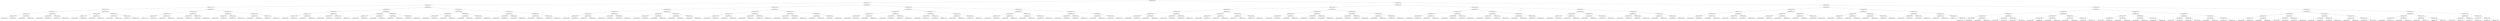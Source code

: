 digraph G{
580880370 [label="Node{data=[3252, 3252]}"]
580880370 -> 34970288
34970288 [label="Node{data=[2912, 2912]}"]
34970288 -> 174578188
174578188 [label="Node{data=[2413, 2413]}"]
174578188 -> 923911803
923911803 [label="Node{data=[1110, 1110]}"]
923911803 -> 1768908668
1768908668 [label="Node{data=[1065, 1065]}"]
1768908668 -> 1191293179
1191293179 [label="Node{data=[1057, 1057]}"]
1191293179 -> 1929553325
1929553325 [label="Node{data=[1053, 1053]}"]
1929553325 -> 1243191208
1243191208 [label="Node{data=[1051, 1051]}"]
1243191208 -> 1482640656
1482640656 [label="Node{data=[1050, 1050]}"]
1243191208 -> 303278216
303278216 [label="Node{data=[1052, 1052]}"]
1929553325 -> 1952077994
1952077994 [label="Node{data=[1055, 1055]}"]
1952077994 -> 1920480606
1920480606 [label="Node{data=[1054, 1054]}"]
1952077994 -> 1357758924
1357758924 [label="Node{data=[1056, 1056]}"]
1191293179 -> 1605723313
1605723313 [label="Node{data=[1061, 1061]}"]
1605723313 -> 2030889189
2030889189 [label="Node{data=[1059, 1059]}"]
2030889189 -> 1248714847
1248714847 [label="Node{data=[1058, 1058]}"]
2030889189 -> 1949346687
1949346687 [label="Node{data=[1060, 1060]}"]
1605723313 -> 13945252
13945252 [label="Node{data=[1063, 1063]}"]
13945252 -> 503403163
503403163 [label="Node{data=[1062, 1062]}"]
13945252 -> 994780700
994780700 [label="Node{data=[1064, 1064]}"]
1768908668 -> 1246828889
1246828889 [label="Node{data=[1073, 1073]}"]
1246828889 -> 1827561566
1827561566 [label="Node{data=[1069, 1069]}"]
1827561566 -> 2020569810
2020569810 [label="Node{data=[1067, 1067]}"]
2020569810 -> 443990021
443990021 [label="Node{data=[1066, 1066]}"]
2020569810 -> 1479510467
1479510467 [label="Node{data=[1068, 1068]}"]
1827561566 -> 1205661192
1205661192 [label="Node{data=[1071, 1071]}"]
1205661192 -> 1143401923
1143401923 [label="Node{data=[1070, 1070]}"]
1205661192 -> 1761373098
1761373098 [label="Node{data=[1072, 1072]}"]
1246828889 -> 1278842599
1278842599 [label="Node{data=[1106, 1106]}"]
1278842599 -> 1823837638
1823837638 [label="Node{data=[1104, 1104]}"]
1823837638 -> 521022822
521022822 [label="Node{data=[1103, 1103]}"]
1823837638 -> 337949718
337949718 [label="Node{data=[1105, 1105]}"]
1278842599 -> 346719963
346719963 [label="Node{data=[1108, 1108]}"]
346719963 -> 1412559413
1412559413 [label="Node{data=[1107, 1107]}"]
346719963 -> 976916680
976916680 [label="Node{data=[1109, 1109]}"]
923911803 -> 185534365
185534365 [label="Node{data=[2309, 2309]}"]
185534365 -> 1263780985
1263780985 [label="Node{data=[2162, 2162]}"]
1263780985 -> 279455612
279455612 [label="Node{data=[1114, 1114]}"]
279455612 -> 2121947505
2121947505 [label="Node{data=[1112, 1112]}"]
2121947505 -> 221944524
221944524 [label="Node{data=[1111, 1111]}"]
2121947505 -> 1478489886
1478489886 [label="Node{data=[1113, 1113]}"]
279455612 -> 157137062
157137062 [label="Node{data=[1116, 1116]}"]
157137062 -> 633395501
633395501 [label="Node{data=[1115, 1115]}"]
157137062 -> 2088094627
2088094627 [label="Node{data=[1150, 1150]}"]
1263780985 -> 1542808628
1542808628 [label="Node{data=[2305, 2305]}"]
1542808628 -> 1065975652
1065975652 [label="Node{data=[2271, 2271]}"]
1065975652 -> 480497673
480497673 [label="Node{data=[2163, 2163]}"]
1065975652 -> 1314470125
1314470125 [label="Node{data=[2304, 2304]}"]
1542808628 -> 1048388054
1048388054 [label="Node{data=[2307, 2307]}"]
1048388054 -> 1257970466
1257970466 [label="Node{data=[2306, 2306]}"]
1048388054 -> 1213901292
1213901292 [label="Node{data=[2308, 2308]}"]
185534365 -> 1329823322
1329823322 [label="Node{data=[2405, 2405]}"]
1329823322 -> 409441781
409441781 [label="Node{data=[2391, 2391]}"]
409441781 -> 181911504
181911504 [label="Node{data=[2311, 2311]}"]
181911504 -> 400519855
400519855 [label="Node{data=[2310, 2310]}"]
181911504 -> 1127907232
1127907232 [label="Node{data=[2367, 2367]}"]
409441781 -> 1742115343
1742115343 [label="Node{data=[2403, 2403]}"]
1742115343 -> 1355323418
1355323418 [label="Node{data=[2402, 2402]}"]
1742115343 -> 1022280358
1022280358 [label="Node{data=[2404, 2404]}"]
1329823322 -> 741961188
741961188 [label="Node{data=[2409, 2409]}"]
741961188 -> 2133644422
2133644422 [label="Node{data=[2407, 2407]}"]
2133644422 -> 1806732081
1806732081 [label="Node{data=[2406, 2406]}"]
2133644422 -> 562138899
562138899 [label="Node{data=[2408, 2408]}"]
741961188 -> 1185972362
1185972362 [label="Node{data=[2411, 2411]}"]
1185972362 -> 1604449342
1604449342 [label="Node{data=[2410, 2410]}"]
1185972362 -> 816256504
816256504 [label="Node{data=[2412, 2412]}"]
174578188 -> 502525416
502525416 [label="Node{data=[2602, 2602]}"]
502525416 -> 1594198540
1594198540 [label="Node{data=[2429, 2429]}"]
1594198540 -> 257263062
257263062 [label="Node{data=[2421, 2421]}"]
257263062 -> 131422481
131422481 [label="Node{data=[2417, 2417]}"]
131422481 -> 97220782
97220782 [label="Node{data=[2415, 2415]}"]
97220782 -> 1995294705
1995294705 [label="Node{data=[2414, 2414]}"]
97220782 -> 1429571535
1429571535 [label="Node{data=[2416, 2416]}"]
131422481 -> 2013614505
2013614505 [label="Node{data=[2419, 2419]}"]
2013614505 -> 643123215
643123215 [label="Node{data=[2418, 2418]}"]
2013614505 -> 1050657147
1050657147 [label="Node{data=[2420, 2420]}"]
257263062 -> 1206723224
1206723224 [label="Node{data=[2425, 2425]}"]
1206723224 -> 364358613
364358613 [label="Node{data=[2423, 2423]}"]
364358613 -> 430869596
430869596 [label="Node{data=[2422, 2422]}"]
364358613 -> 1501168139
1501168139 [label="Node{data=[2424, 2424]}"]
1206723224 -> 1999442526
1999442526 [label="Node{data=[2427, 2427]}"]
1999442526 -> 1600972397
1600972397 [label="Node{data=[2426, 2426]}"]
1999442526 -> 852315568
852315568 [label="Node{data=[2428, 2428]}"]
1594198540 -> 992902072
992902072 [label="Node{data=[2594, 2594]}"]
992902072 -> 604909921
604909921 [label="Node{data=[2590, 2590]}"]
604909921 -> 476701699
476701699 [label="Node{data=[2431, 2431]}"]
476701699 -> 1150388979
1150388979 [label="Node{data=[2430, 2430]}"]
476701699 -> 212519522
212519522 [label="Node{data=[2439, 2439]}"]
604909921 -> 1501194159
1501194159 [label="Node{data=[2592, 2592]}"]
1501194159 -> 174115199
174115199 [label="Node{data=[2591, 2591]}"]
1501194159 -> 1114508498
1114508498 [label="Node{data=[2593, 2593]}"]
992902072 -> 407709479
407709479 [label="Node{data=[2598, 2598]}"]
407709479 -> 302017694
302017694 [label="Node{data=[2596, 2596]}"]
302017694 -> 514286736
514286736 [label="Node{data=[2595, 2595]}"]
302017694 -> 748548874
748548874 [label="Node{data=[2597, 2597]}"]
407709479 -> 1561894305
1561894305 [label="Node{data=[2600, 2600]}"]
1561894305 -> 1290632704
1290632704 [label="Node{data=[2599, 2599]}"]
1561894305 -> 1766527209
1766527209 [label="Node{data=[2601, 2601]}"]
502525416 -> 713931625
713931625 [label="Node{data=[2893, 2893]}"]
713931625 -> 862047756
862047756 [label="Node{data=[2885, 2885]}"]
862047756 -> 341555998
341555998 [label="Node{data=[2606, 2606]}"]
341555998 -> 631651620
631651620 [label="Node{data=[2604, 2604]}"]
631651620 -> 1647807498
1647807498 [label="Node{data=[2603, 2603]}"]
631651620 -> 1604009966
1604009966 [label="Node{data=[2605, 2605]}"]
341555998 -> 374467656
374467656 [label="Node{data=[2883, 2883]}"]
374467656 -> 42642619
42642619 [label="Node{data=[2723, 2723]}"]
374467656 -> 1543710524
1543710524 [label="Node{data=[2884, 2884]}"]
862047756 -> 1516312349
1516312349 [label="Node{data=[2889, 2889]}"]
1516312349 -> 1129026485
1129026485 [label="Node{data=[2887, 2887]}"]
1129026485 -> 351473683
351473683 [label="Node{data=[2886, 2886]}"]
1129026485 -> 1359806326
1359806326 [label="Node{data=[2888, 2888]}"]
1516312349 -> 50844597
50844597 [label="Node{data=[2891, 2891]}"]
50844597 -> 474885723
474885723 [label="Node{data=[2890, 2890]}"]
50844597 -> 271701577
271701577 [label="Node{data=[2892, 2892]}"]
713931625 -> 653290614
653290614 [label="Node{data=[2901, 2901]}"]
653290614 -> 467110246
467110246 [label="Node{data=[2897, 2897]}"]
467110246 -> 1988513969
1988513969 [label="Node{data=[2895, 2895]}"]
1988513969 -> 1755009974
1755009974 [label="Node{data=[2894, 2894]}"]
1988513969 -> 1303187727
1303187727 [label="Node{data=[2896, 2896]}"]
467110246 -> 1779838309
1779838309 [label="Node{data=[2899, 2899]}"]
1779838309 -> 785509198
785509198 [label="Node{data=[2898, 2898]}"]
1779838309 -> 476384193
476384193 [label="Node{data=[2900, 2900]}"]
653290614 -> 971330603
971330603 [label="Node{data=[2908, 2908]}"]
971330603 -> 1656957815
1656957815 [label="Node{data=[2903, 2903]}"]
1656957815 -> 1139357690
1139357690 [label="Node{data=[2902, 2902]}"]
1656957815 -> 2003179333
2003179333 [label="Node{data=[2907, 2907]}"]
971330603 -> 1680953742
1680953742 [label="Node{data=[2910, 2910]}"]
1680953742 -> 533878508
533878508 [label="Node{data=[2909, 2909]}"]
1680953742 -> 353297419
353297419 [label="Node{data=[2911, 2911]}"]
34970288 -> 1385502160
1385502160 [label="Node{data=[3064, 3064]}"]
1385502160 -> 1019646765
1019646765 [label="Node{data=[2969, 2969]}"]
1019646765 -> 825149295
825149295 [label="Node{data=[2928, 2928]}"]
825149295 -> 1407337469
1407337469 [label="Node{data=[2920, 2920]}"]
1407337469 -> 698607556
698607556 [label="Node{data=[2916, 2916]}"]
698607556 -> 569656870
569656870 [label="Node{data=[2914, 2914]}"]
569656870 -> 1713825992
1713825992 [label="Node{data=[2913, 2913]}"]
569656870 -> 664445530
664445530 [label="Node{data=[2915, 2915]}"]
698607556 -> 288484522
288484522 [label="Node{data=[2918, 2918]}"]
288484522 -> 309808604
309808604 [label="Node{data=[2917, 2917]}"]
288484522 -> 1137084402
1137084402 [label="Node{data=[2919, 2919]}"]
1407337469 -> 826041762
826041762 [label="Node{data=[2924, 2924]}"]
826041762 -> 796302227
796302227 [label="Node{data=[2922, 2922]}"]
796302227 -> 130497036
130497036 [label="Node{data=[2921, 2921]}"]
796302227 -> 1892275217
1892275217 [label="Node{data=[2923, 2923]}"]
826041762 -> 579514079
579514079 [label="Node{data=[2926, 2926]}"]
579514079 -> 960172830
960172830 [label="Node{data=[2925, 2925]}"]
579514079 -> 118638959
118638959 [label="Node{data=[2927, 2927]}"]
825149295 -> 969239744
969239744 [label="Node{data=[2961, 2961]}"]
969239744 -> 1322172785
1322172785 [label="Node{data=[2957, 2957]}"]
1322172785 -> 789354581
789354581 [label="Node{data=[2930, 2930]}"]
789354581 -> 977331690
977331690 [label="Node{data=[2929, 2929]}"]
789354581 -> 686898446
686898446 [label="Node{data=[2931, 2931]}"]
1322172785 -> 277652520
277652520 [label="Node{data=[2959, 2959]}"]
277652520 -> 1535727708
1535727708 [label="Node{data=[2958, 2958]}"]
277652520 -> 1717279090
1717279090 [label="Node{data=[2960, 2960]}"]
969239744 -> 1197720058
1197720058 [label="Node{data=[2965, 2965]}"]
1197720058 -> 851149018
851149018 [label="Node{data=[2963, 2963]}"]
851149018 -> 593589609
593589609 [label="Node{data=[2962, 2962]}"]
851149018 -> 424409214
424409214 [label="Node{data=[2964, 2964]}"]
1197720058 -> 1082033852
1082033852 [label="Node{data=[2967, 2967]}"]
1082033852 -> 774726457
774726457 [label="Node{data=[2966, 2966]}"]
1082033852 -> 105873832
105873832 [label="Node{data=[2968, 2968]}"]
1019646765 -> 1082196247
1082196247 [label="Node{data=[3048, 3048]}"]
1082196247 -> 1954424029
1954424029 [label="Node{data=[3040, 3040]}"]
1954424029 -> 831497664
831497664 [label="Node{data=[2973, 2973]}"]
831497664 -> 1270292632
1270292632 [label="Node{data=[2971, 2971]}"]
1270292632 -> 58071360
58071360 [label="Node{data=[2970, 2970]}"]
1270292632 -> 103517503
103517503 [label="Node{data=[2972, 2972]}"]
831497664 -> 1254525343
1254525343 [label="Node{data=[2975, 2975]}"]
1254525343 -> 948425663
948425663 [label="Node{data=[2974, 2974]}"]
1254525343 -> 193487350
193487350 [label="Node{data=[2976, 2976]}"]
1954424029 -> 1368414157
1368414157 [label="Node{data=[3044, 3044]}"]
1368414157 -> 795125265
795125265 [label="Node{data=[3042, 3042]}"]
795125265 -> 704156265
704156265 [label="Node{data=[3041, 3041]}"]
795125265 -> 1631048049
1631048049 [label="Node{data=[3043, 3043]}"]
1368414157 -> 852155557
852155557 [label="Node{data=[3046, 3046]}"]
852155557 -> 949264579
949264579 [label="Node{data=[3045, 3045]}"]
852155557 -> 1435637346
1435637346 [label="Node{data=[3047, 3047]}"]
1082196247 -> 175241720
175241720 [label="Node{data=[3056, 3056]}"]
175241720 -> 1849304039
1849304039 [label="Node{data=[3052, 3052]}"]
1849304039 -> 1932854363
1932854363 [label="Node{data=[3050, 3050]}"]
1932854363 -> 919682393
919682393 [label="Node{data=[3049, 3049]}"]
1932854363 -> 871021634
871021634 [label="Node{data=[3051, 3051]}"]
1849304039 -> 208704707
208704707 [label="Node{data=[3054, 3054]}"]
208704707 -> 1463574218
1463574218 [label="Node{data=[3053, 3053]}"]
208704707 -> 1756928641
1756928641 [label="Node{data=[3055, 3055]}"]
175241720 -> 240526200
240526200 [label="Node{data=[3060, 3060]}"]
240526200 -> 101218557
101218557 [label="Node{data=[3058, 3058]}"]
101218557 -> 863481080
863481080 [label="Node{data=[3057, 3057]}"]
101218557 -> 523719813
523719813 [label="Node{data=[3059, 3059]}"]
240526200 -> 549845496
549845496 [label="Node{data=[3062, 3062]}"]
549845496 -> 1708110477
1708110477 [label="Node{data=[3061, 3061]}"]
549845496 -> 1800520352
1800520352 [label="Node{data=[3063, 3063]}"]
1385502160 -> 1315385395
1315385395 [label="Node{data=[3220, 3220]}"]
1315385395 -> 1105332798
1105332798 [label="Node{data=[3204, 3204]}"]
1105332798 -> 1503761237
1503761237 [label="Node{data=[3186, 3186]}"]
1503761237 -> 1015025155
1015025155 [label="Node{data=[3078, 3078]}"]
1015025155 -> 1259427592
1259427592 [label="Node{data=[3066, 3066]}"]
1259427592 -> 443746222
443746222 [label="Node{data=[3065, 3065]}"]
1259427592 -> 1335690382
1335690382 [label="Node{data=[3067, 3067]}"]
1015025155 -> 1943141224
1943141224 [label="Node{data=[3145, 3145]}"]
1943141224 -> 842615565
842615565 [label="Node{data=[3099, 3099]}"]
1943141224 -> 821392531
821392531 [label="Node{data=[3185, 3185]}"]
1503761237 -> 392933239
392933239 [label="Node{data=[3200, 3200]}"]
392933239 -> 1805454409
1805454409 [label="Node{data=[3198, 3198]}"]
1805454409 -> 319046420
319046420 [label="Node{data=[3197, 3197]}"]
1805454409 -> 139389963
139389963 [label="Node{data=[3199, 3199]}"]
392933239 -> 1117059682
1117059682 [label="Node{data=[3202, 3202]}"]
1117059682 -> 1105742141
1105742141 [label="Node{data=[3201, 3201]}"]
1117059682 -> 1883614967
1883614967 [label="Node{data=[3203, 3203]}"]
1105332798 -> 261372480
261372480 [label="Node{data=[3212, 3212]}"]
261372480 -> 1781958202
1781958202 [label="Node{data=[3208, 3208]}"]
1781958202 -> 1762954208
1762954208 [label="Node{data=[3206, 3206]}"]
1762954208 -> 880521763
880521763 [label="Node{data=[3205, 3205]}"]
1762954208 -> 437508310
437508310 [label="Node{data=[3207, 3207]}"]
1781958202 -> 1154128632
1154128632 [label="Node{data=[3210, 3210]}"]
1154128632 -> 164385290
164385290 [label="Node{data=[3209, 3209]}"]
1154128632 -> 1615795130
1615795130 [label="Node{data=[3211, 3211]}"]
261372480 -> 1688117773
1688117773 [label="Node{data=[3216, 3216]}"]
1688117773 -> 1955850556
1955850556 [label="Node{data=[3214, 3214]}"]
1955850556 -> 530889126
530889126 [label="Node{data=[3213, 3213]}"]
1955850556 -> 124693291
124693291 [label="Node{data=[3215, 3215]}"]
1688117773 -> 376565505
376565505 [label="Node{data=[3218, 3218]}"]
376565505 -> 2101358330
2101358330 [label="Node{data=[3217, 3217]}"]
376565505 -> 1192477053
1192477053 [label="Node{data=[3219, 3219]}"]
1315385395 -> 894831943
894831943 [label="Node{data=[3236, 3236]}"]
894831943 -> 742843659
742843659 [label="Node{data=[3228, 3228]}"]
742843659 -> 1343039879
1343039879 [label="Node{data=[3224, 3224]}"]
1343039879 -> 164369106
164369106 [label="Node{data=[3222, 3222]}"]
164369106 -> 208997017
208997017 [label="Node{data=[3221, 3221]}"]
164369106 -> 385931425
385931425 [label="Node{data=[3223, 3223]}"]
1343039879 -> 779651799
779651799 [label="Node{data=[3226, 3226]}"]
779651799 -> 1204508488
1204508488 [label="Node{data=[3225, 3225]}"]
779651799 -> 1666100458
1666100458 [label="Node{data=[3227, 3227]}"]
742843659 -> 1922741746
1922741746 [label="Node{data=[3232, 3232]}"]
1922741746 -> 408856388
408856388 [label="Node{data=[3230, 3230]}"]
408856388 -> 95605264
95605264 [label="Node{data=[3229, 3229]}"]
408856388 -> 328009648
328009648 [label="Node{data=[3231, 3231]}"]
1922741746 -> 874452246
874452246 [label="Node{data=[3234, 3234]}"]
874452246 -> 1494671446
1494671446 [label="Node{data=[3233, 3233]}"]
874452246 -> 1252494134
1252494134 [label="Node{data=[3235, 3235]}"]
894831943 -> 829207893
829207893 [label="Node{data=[3244, 3244]}"]
829207893 -> 2107089355
2107089355 [label="Node{data=[3240, 3240]}"]
2107089355 -> 334359167
334359167 [label="Node{data=[3238, 3238]}"]
334359167 -> 1701129487
1701129487 [label="Node{data=[3237, 3237]}"]
334359167 -> 838335211
838335211 [label="Node{data=[3239, 3239]}"]
2107089355 -> 1907268839
1907268839 [label="Node{data=[3242, 3242]}"]
1907268839 -> 225193663
225193663 [label="Node{data=[3241, 3241]}"]
1907268839 -> 1093494600
1093494600 [label="Node{data=[3243, 3243]}"]
829207893 -> 1334050084
1334050084 [label="Node{data=[3248, 3248]}"]
1334050084 -> 1246697879
1246697879 [label="Node{data=[3246, 3246]}"]
1246697879 -> 649777079
649777079 [label="Node{data=[3245, 3245]}"]
1246697879 -> 201849615
201849615 [label="Node{data=[3247, 3247]}"]
1334050084 -> 1547525494
1547525494 [label="Node{data=[3250, 3250]}"]
1547525494 -> 1846305991
1846305991 [label="Node{data=[3249, 3249]}"]
1547525494 -> 507238854
507238854 [label="Node{data=[3251, 3251]}"]
580880370 -> 760714893
760714893 [label="Node{data=[6318, 6318]}"]
760714893 -> 465021116
465021116 [label="Node{data=[3407, 3407]}"]
465021116 -> 378592593
378592593 [label="Node{data=[3284, 3284]}"]
378592593 -> 1445315500
1445315500 [label="Node{data=[3268, 3268]}"]
1445315500 -> 1196938267
1196938267 [label="Node{data=[3260, 3260]}"]
1196938267 -> 1627616773
1627616773 [label="Node{data=[3256, 3256]}"]
1627616773 -> 1911117089
1911117089 [label="Node{data=[3254, 3254]}"]
1911117089 -> 162123795
162123795 [label="Node{data=[3253, 3253]}"]
1911117089 -> 1881618993
1881618993 [label="Node{data=[3255, 3255]}"]
1627616773 -> 183421294
183421294 [label="Node{data=[3258, 3258]}"]
183421294 -> 823510351
823510351 [label="Node{data=[3257, 3257]}"]
183421294 -> 1996202550
1996202550 [label="Node{data=[3259, 3259]}"]
1196938267 -> 1069873258
1069873258 [label="Node{data=[3264, 3264]}"]
1069873258 -> 1134420805
1134420805 [label="Node{data=[3262, 3262]}"]
1134420805 -> 1547532740
1547532740 [label="Node{data=[3261, 3261]}"]
1134420805 -> 2013039207
2013039207 [label="Node{data=[3263, 3263]}"]
1069873258 -> 1877158746
1877158746 [label="Node{data=[3266, 3266]}"]
1877158746 -> 1128819240
1128819240 [label="Node{data=[3265, 3265]}"]
1877158746 -> 1946994908
1946994908 [label="Node{data=[3267, 3267]}"]
1445315500 -> 1731251080
1731251080 [label="Node{data=[3276, 3276]}"]
1731251080 -> 301958607
301958607 [label="Node{data=[3272, 3272]}"]
301958607 -> 300332274
300332274 [label="Node{data=[3270, 3270]}"]
300332274 -> 54449210
54449210 [label="Node{data=[3269, 3269]}"]
300332274 -> 1655907166
1655907166 [label="Node{data=[3271, 3271]}"]
301958607 -> 261030714
261030714 [label="Node{data=[3274, 3274]}"]
261030714 -> 736786205
736786205 [label="Node{data=[3273, 3273]}"]
261030714 -> 1577122142
1577122142 [label="Node{data=[3275, 3275]}"]
1731251080 -> 626169875
626169875 [label="Node{data=[3280, 3280]}"]
626169875 -> 1379129680
1379129680 [label="Node{data=[3278, 3278]}"]
1379129680 -> 714673812
714673812 [label="Node{data=[3277, 3277]}"]
1379129680 -> 1938475152
1938475152 [label="Node{data=[3279, 3279]}"]
626169875 -> 1118389490
1118389490 [label="Node{data=[3282, 3282]}"]
1118389490 -> 236776622
236776622 [label="Node{data=[3281, 3281]}"]
1118389490 -> 1813229143
1813229143 [label="Node{data=[3283, 3283]}"]
378592593 -> 1232614669
1232614669 [label="Node{data=[3391, 3391]}"]
1232614669 -> 1107191300
1107191300 [label="Node{data=[3383, 3383]}"]
1107191300 -> 678333193
678333193 [label="Node{data=[3320, 3320]}"]
678333193 -> 1501489477
1501489477 [label="Node{data=[3286, 3286]}"]
1501489477 -> 1361477434
1361477434 [label="Node{data=[3285, 3285]}"]
1501489477 -> 1666907484
1666907484 [label="Node{data=[3287, 3287]}"]
678333193 -> 1068504317
1068504317 [label="Node{data=[3381, 3381]}"]
1068504317 -> 296412815
296412815 [label="Node{data=[3352, 3352]}"]
1068504317 -> 1930925103
1930925103 [label="Node{data=[3382, 3382]}"]
1107191300 -> 1200830220
1200830220 [label="Node{data=[3387, 3387]}"]
1200830220 -> 2017187071
2017187071 [label="Node{data=[3385, 3385]}"]
2017187071 -> 1055116265
1055116265 [label="Node{data=[3384, 3384]}"]
2017187071 -> 1905952502
1905952502 [label="Node{data=[3386, 3386]}"]
1200830220 -> 795866270
795866270 [label="Node{data=[3389, 3389]}"]
795866270 -> 164975008
164975008 [label="Node{data=[3388, 3388]}"]
795866270 -> 701071344
701071344 [label="Node{data=[3390, 3390]}"]
1232614669 -> 214032649
214032649 [label="Node{data=[3399, 3399]}"]
214032649 -> 1557806859
1557806859 [label="Node{data=[3395, 3395]}"]
1557806859 -> 2141273441
2141273441 [label="Node{data=[3393, 3393]}"]
2141273441 -> 502659994
502659994 [label="Node{data=[3392, 3392]}"]
2141273441 -> 515872900
515872900 [label="Node{data=[3394, 3394]}"]
1557806859 -> 319868479
319868479 [label="Node{data=[3397, 3397]}"]
319868479 -> 1697428233
1697428233 [label="Node{data=[3396, 3396]}"]
319868479 -> 1471659293
1471659293 [label="Node{data=[3398, 3398]}"]
214032649 -> 900621527
900621527 [label="Node{data=[3403, 3403]}"]
900621527 -> 542778731
542778731 [label="Node{data=[3401, 3401]}"]
542778731 -> 552496786
552496786 [label="Node{data=[3400, 3400]}"]
542778731 -> 1255891143
1255891143 [label="Node{data=[3402, 3402]}"]
900621527 -> 211107223
211107223 [label="Node{data=[3405, 3405]}"]
211107223 -> 2098536467
2098536467 [label="Node{data=[3404, 3404]}"]
211107223 -> 786189277
786189277 [label="Node{data=[3406, 3406]}"]
465021116 -> 1066453913
1066453913 [label="Node{data=[3624, 3624]}"]
1066453913 -> 449585273
449585273 [label="Node{data=[3545, 3545]}"]
449585273 -> 1309515403
1309515403 [label="Node{data=[3471, 3471]}"]
1309515403 -> 37991988
37991988 [label="Node{data=[3411, 3411]}"]
37991988 -> 1001810406
1001810406 [label="Node{data=[3409, 3409]}"]
1001810406 -> 1082284289
1082284289 [label="Node{data=[3408, 3408]}"]
1001810406 -> 1650028124
1650028124 [label="Node{data=[3410, 3410]}"]
37991988 -> 2100594229
2100594229 [label="Node{data=[3437, 3437]}"]
2100594229 -> 1975859500
1975859500 [label="Node{data=[3412, 3412]}"]
2100594229 -> 668810436
668810436 [label="Node{data=[3455, 3455]}"]
1309515403 -> 241143277
241143277 [label="Node{data=[3503, 3503]}"]
241143277 -> 1459857213
1459857213 [label="Node{data=[3496, 3496]}"]
1459857213 -> 198441128
198441128 [label="Node{data=[3495, 3495]}"]
1459857213 -> 1168559626
1168559626 [label="Node{data=[3497, 3497]}"]
241143277 -> 929301430
929301430 [label="Node{data=[3543, 3543]}"]
929301430 -> 2098491432
2098491432 [label="Node{data=[3542, 3542]}"]
929301430 -> 1763103130
1763103130 [label="Node{data=[3544, 3544]}"]
449585273 -> 439587884
439587884 [label="Node{data=[3553, 3553]}"]
439587884 -> 224218479
224218479 [label="Node{data=[3549, 3549]}"]
224218479 -> 1394014684
1394014684 [label="Node{data=[3547, 3547]}"]
1394014684 -> 206792741
206792741 [label="Node{data=[3546, 3546]}"]
1394014684 -> 180821879
180821879 [label="Node{data=[3548, 3548]}"]
224218479 -> 1838550389
1838550389 [label="Node{data=[3551, 3551]}"]
1838550389 -> 162189570
162189570 [label="Node{data=[3550, 3550]}"]
1838550389 -> 514818642
514818642 [label="Node{data=[3552, 3552]}"]
439587884 -> 740366935
740366935 [label="Node{data=[3557, 3557]}"]
740366935 -> 1904301827
1904301827 [label="Node{data=[3555, 3555]}"]
1904301827 -> 788310768
788310768 [label="Node{data=[3554, 3554]}"]
1904301827 -> 1277366383
1277366383 [label="Node{data=[3556, 3556]}"]
740366935 -> 1752455198
1752455198 [label="Node{data=[3559, 3559]}"]
1752455198 -> 330703708
330703708 [label="Node{data=[3558, 3558]}"]
1752455198 -> 1482076400
1482076400 [label="Node{data=[3560, 3560]}"]
1066453913 -> 203580413
203580413 [label="Node{data=[5460, 5460]}"]
203580413 -> 1180466895
1180466895 [label="Node{data=[5452, 5452]}"]
1180466895 -> 1691486619
1691486619 [label="Node{data=[4865, 4865]}"]
1691486619 -> 158266561
158266561 [label="Node{data=[4775, 4775]}"]
158266561 -> 374100890
374100890 [label="Node{data=[4026, 4026]}"]
158266561 -> 868478362
868478362 [label="Node{data=[4854, 4854]}"]
1691486619 -> 1193915560
1193915560 [label="Node{data=[5441, 5441]}"]
1193915560 -> 958371952
958371952 [label="Node{data=[5272, 5272]}"]
1193915560 -> 1295764554
1295764554 [label="Node{data=[5451, 5451]}"]
1180466895 -> 1631078218
1631078218 [label="Node{data=[5456, 5456]}"]
1631078218 -> 1799238449
1799238449 [label="Node{data=[5454, 5454]}"]
1799238449 -> 774367806
774367806 [label="Node{data=[5453, 5453]}"]
1799238449 -> 1030564396
1030564396 [label="Node{data=[5455, 5455]}"]
1631078218 -> 516700380
516700380 [label="Node{data=[5458, 5458]}"]
516700380 -> 74528655
74528655 [label="Node{data=[5457, 5457]}"]
516700380 -> 353782565
353782565 [label="Node{data=[5459, 5459]}"]
203580413 -> 1098788833
1098788833 [label="Node{data=[5468, 5468]}"]
1098788833 -> 1049355722
1049355722 [label="Node{data=[5464, 5464]}"]
1049355722 -> 860578011
860578011 [label="Node{data=[5462, 5462]}"]
860578011 -> 337857268
337857268 [label="Node{data=[5461, 5461]}"]
860578011 -> 605187766
605187766 [label="Node{data=[5463, 5463]}"]
1049355722 -> 1171683915
1171683915 [label="Node{data=[5466, 5466]}"]
1171683915 -> 770934674
770934674 [label="Node{data=[5465, 5465]}"]
1171683915 -> 596188210
596188210 [label="Node{data=[5467, 5467]}"]
1098788833 -> 341418283
341418283 [label="Node{data=[5532, 5532]}"]
341418283 -> 1655412169
1655412169 [label="Node{data=[5470, 5470]}"]
1655412169 -> 1406484761
1406484761 [label="Node{data=[5469, 5469]}"]
1655412169 -> 953597917
953597917 [label="Node{data=[5511, 5511]}"]
341418283 -> 1642004757
1642004757 [label="Node{data=[6284, 6284]}"]
1642004757 -> 1608828218
1608828218 [label="Node{data=[5953, 5953]}"]
1642004757 -> 641763926
641763926 [label="Node{data=[6308, 6308]}"]
760714893 -> 728097044
728097044 [label="Node{data=[9280, 9280]}"]
728097044 -> 850102980
850102980 [label="Node{data=[9199, 9199]}"]
850102980 -> 1268729022
1268729022 [label="Node{data=[8980, 8980]}"]
1268729022 -> 1764713889
1764713889 [label="Node{data=[7752, 7752]}"]
1764713889 -> 1841714385
1841714385 [label="Node{data=[6404, 6404]}"]
1841714385 -> 64294407
64294407 [label="Node{data=[6338, 6338]}"]
64294407 -> 853414007
853414007 [label="Node{data=[6324, 6324]}"]
64294407 -> 542013920
542013920 [label="Node{data=[6369, 6369]}"]
1841714385 -> 2138165732
2138165732 [label="Node{data=[7310, 7310]}"]
2138165732 -> 1426021691
1426021691 [label="Node{data=[6488, 6488]}"]
2138165732 -> 375435899
375435899 [label="Node{data=[7733, 7733]}"]
1764713889 -> 1160923182
1160923182 [label="Node{data=[8210, 8210]}"]
1160923182 -> 884826013
884826013 [label="Node{data=[7915, 7915]}"]
884826013 -> 444979892
444979892 [label="Node{data=[7762, 7762]}"]
884826013 -> 157634805
157634805 [label="Node{data=[8179, 8179]}"]
1160923182 -> 1581320911
1581320911 [label="Node{data=[8586, 8586]}"]
1581320911 -> 6219565
6219565 [label="Node{data=[8224, 8224]}"]
1581320911 -> 884661736
884661736 [label="Node{data=[8616, 8616]}"]
1268729022 -> 402375026
402375026 [label="Node{data=[9191, 9191]}"]
402375026 -> 1094366768
1094366768 [label="Node{data=[9187, 9187]}"]
1094366768 -> 908744373
908744373 [label="Node{data=[9149, 9149]}"]
908744373 -> 1419614213
1419614213 [label="Node{data=[9086, 9086]}"]
908744373 -> 488907701
488907701 [label="Node{data=[9167, 9167]}"]
1094366768 -> 154897687
154897687 [label="Node{data=[9189, 9189]}"]
154897687 -> 1841360251
1841360251 [label="Node{data=[9188, 9188]}"]
154897687 -> 1436880246
1436880246 [label="Node{data=[9190, 9190]}"]
402375026 -> 1763751420
1763751420 [label="Node{data=[9195, 9195]}"]
1763751420 -> 1017564922
1017564922 [label="Node{data=[9193, 9193]}"]
1017564922 -> 1449613088
1449613088 [label="Node{data=[9192, 9192]}"]
1017564922 -> 735325735
735325735 [label="Node{data=[9194, 9194]}"]
1763751420 -> 1203237364
1203237364 [label="Node{data=[9197, 9197]}"]
1203237364 -> 1298933478
1298933478 [label="Node{data=[9196, 9196]}"]
1203237364 -> 568243772
568243772 [label="Node{data=[9198, 9198]}"]
850102980 -> 737218870
737218870 [label="Node{data=[9264, 9264]}"]
737218870 -> 1404141037
1404141037 [label="Node{data=[9207, 9207]}"]
1404141037 -> 2135308907
2135308907 [label="Node{data=[9203, 9203]}"]
2135308907 -> 729619689
729619689 [label="Node{data=[9201, 9201]}"]
729619689 -> 145149969
145149969 [label="Node{data=[9200, 9200]}"]
729619689 -> 1344314109
1344314109 [label="Node{data=[9202, 9202]}"]
2135308907 -> 511408112
511408112 [label="Node{data=[9205, 9205]}"]
511408112 -> 1570945666
1570945666 [label="Node{data=[9204, 9204]}"]
511408112 -> 1673187199
1673187199 [label="Node{data=[9206, 9206]}"]
1404141037 -> 932791943
932791943 [label="Node{data=[9260, 9260]}"]
932791943 -> 1922589555
1922589555 [label="Node{data=[9258, 9258]}"]
1922589555 -> 984002824
984002824 [label="Node{data=[9257, 9257]}"]
1922589555 -> 265437204
265437204 [label="Node{data=[9259, 9259]}"]
932791943 -> 1912766999
1912766999 [label="Node{data=[9262, 9262]}"]
1912766999 -> 1127277791
1127277791 [label="Node{data=[9261, 9261]}"]
1912766999 -> 1276195648
1276195648 [label="Node{data=[9263, 9263]}"]
737218870 -> 1373505590
1373505590 [label="Node{data=[9272, 9272]}"]
1373505590 -> 925510176
925510176 [label="Node{data=[9268, 9268]}"]
925510176 -> 1945646598
1945646598 [label="Node{data=[9266, 9266]}"]
1945646598 -> 917929994
917929994 [label="Node{data=[9265, 9265]}"]
1945646598 -> 394834258
394834258 [label="Node{data=[9267, 9267]}"]
925510176 -> 1897259689
1897259689 [label="Node{data=[9270, 9270]}"]
1897259689 -> 1139782283
1139782283 [label="Node{data=[9269, 9269]}"]
1897259689 -> 1096539180
1096539180 [label="Node{data=[9271, 9271]}"]
1373505590 -> 319551348
319551348 [label="Node{data=[9276, 9276]}"]
319551348 -> 1297440534
1297440534 [label="Node{data=[9274, 9274]}"]
1297440534 -> 1930479581
1930479581 [label="Node{data=[9273, 9273]}"]
1297440534 -> 1815465775
1815465775 [label="Node{data=[9275, 9275]}"]
319551348 -> 550057354
550057354 [label="Node{data=[9278, 9278]}"]
550057354 -> 1199793002
1199793002 [label="Node{data=[9277, 9277]}"]
550057354 -> 844655208
844655208 [label="Node{data=[9279, 9279]}"]
728097044 -> 1884719035
1884719035 [label="Node{data=[9375, 9375]}"]
1884719035 -> 433756510
433756510 [label="Node{data=[9343, 9343]}"]
433756510 -> 1159606588
1159606588 [label="Node{data=[9296, 9296]}"]
1159606588 -> 878975197
878975197 [label="Node{data=[9288, 9288]}"]
878975197 -> 1883974325
1883974325 [label="Node{data=[9284, 9284]}"]
1883974325 -> 1033264523
1033264523 [label="Node{data=[9282, 9282]}"]
1033264523 -> 162860244
162860244 [label="Node{data=[9281, 9281]}"]
1033264523 -> 486760399
486760399 [label="Node{data=[9283, 9283]}"]
1883974325 -> 875872344
875872344 [label="Node{data=[9286, 9286]}"]
875872344 -> 994163024
994163024 [label="Node{data=[9285, 9285]}"]
875872344 -> 439599424
439599424 [label="Node{data=[9287, 9287]}"]
878975197 -> 499714286
499714286 [label="Node{data=[9292, 9292]}"]
499714286 -> 258813199
258813199 [label="Node{data=[9290, 9290]}"]
258813199 -> 969973387
969973387 [label="Node{data=[9289, 9289]}"]
258813199 -> 1038967088
1038967088 [label="Node{data=[9291, 9291]}"]
499714286 -> 1756794907
1756794907 [label="Node{data=[9294, 9294]}"]
1756794907 -> 248896855
248896855 [label="Node{data=[9293, 9293]}"]
1756794907 -> 860630720
860630720 [label="Node{data=[9295, 9295]}"]
1159606588 -> 1711156600
1711156600 [label="Node{data=[9335, 9335]}"]
1711156600 -> 966025108
966025108 [label="Node{data=[9300, 9300]}"]
966025108 -> 428540564
428540564 [label="Node{data=[9298, 9298]}"]
428540564 -> 1273173323
1273173323 [label="Node{data=[9297, 9297]}"]
428540564 -> 1608672418
1608672418 [label="Node{data=[9299, 9299]}"]
966025108 -> 1142024245
1142024245 [label="Node{data=[9333, 9333]}"]
1142024245 -> 97508737
97508737 [label="Node{data=[9332, 9332]}"]
1142024245 -> 1456855358
1456855358 [label="Node{data=[9334, 9334]}"]
1711156600 -> 450781234
450781234 [label="Node{data=[9339, 9339]}"]
450781234 -> 1363501852
1363501852 [label="Node{data=[9337, 9337]}"]
1363501852 -> 706584416
706584416 [label="Node{data=[9336, 9336]}"]
1363501852 -> 1392095028
1392095028 [label="Node{data=[9338, 9338]}"]
450781234 -> 995072681
995072681 [label="Node{data=[9341, 9341]}"]
995072681 -> 1097356127
1097356127 [label="Node{data=[9340, 9340]}"]
995072681 -> 122172045
122172045 [label="Node{data=[9342, 9342]}"]
433756510 -> 416791903
416791903 [label="Node{data=[9359, 9359]}"]
416791903 -> 1602942526
1602942526 [label="Node{data=[9351, 9351]}"]
1602942526 -> 1559999547
1559999547 [label="Node{data=[9347, 9347]}"]
1559999547 -> 442579315
442579315 [label="Node{data=[9345, 9345]}"]
442579315 -> 1073300005
1073300005 [label="Node{data=[9344, 9344]}"]
442579315 -> 927623394
927623394 [label="Node{data=[9346, 9346]}"]
1559999547 -> 915495004
915495004 [label="Node{data=[9349, 9349]}"]
915495004 -> 623396188
623396188 [label="Node{data=[9348, 9348]}"]
915495004 -> 1354093494
1354093494 [label="Node{data=[9350, 9350]}"]
1602942526 -> 886881338
886881338 [label="Node{data=[9355, 9355]}"]
886881338 -> 145965381
145965381 [label="Node{data=[9353, 9353]}"]
145965381 -> 1867970474
1867970474 [label="Node{data=[9352, 9352]}"]
145965381 -> 285258133
285258133 [label="Node{data=[9354, 9354]}"]
886881338 -> 1080877795
1080877795 [label="Node{data=[9357, 9357]}"]
1080877795 -> 1388788418
1388788418 [label="Node{data=[9356, 9356]}"]
1080877795 -> 183794839
183794839 [label="Node{data=[9358, 9358]}"]
416791903 -> 510457925
510457925 [label="Node{data=[9367, 9367]}"]
510457925 -> 959474321
959474321 [label="Node{data=[9363, 9363]}"]
959474321 -> 1380599391
1380599391 [label="Node{data=[9361, 9361]}"]
1380599391 -> 2071169093
2071169093 [label="Node{data=[9360, 9360]}"]
1380599391 -> 35973566
35973566 [label="Node{data=[9362, 9362]}"]
959474321 -> 947548041
947548041 [label="Node{data=[9365, 9365]}"]
947548041 -> 948088423
948088423 [label="Node{data=[9364, 9364]}"]
947548041 -> 1607739538
1607739538 [label="Node{data=[9366, 9366]}"]
510457925 -> 2056799183
2056799183 [label="Node{data=[9371, 9371]}"]
2056799183 -> 292912434
292912434 [label="Node{data=[9369, 9369]}"]
292912434 -> 1009326317
1009326317 [label="Node{data=[9368, 9368]}"]
292912434 -> 1120347970
1120347970 [label="Node{data=[9370, 9370]}"]
2056799183 -> 2054783726
2054783726 [label="Node{data=[9373, 9373]}"]
2054783726 -> 1080028286
1080028286 [label="Node{data=[9372, 9372]}"]
2054783726 -> 876968680
876968680 [label="Node{data=[9374, 9374]}"]
1884719035 -> 1329833493
1329833493 [label="Node{data=[9407, 9407]}"]
1329833493 -> 2031825889
2031825889 [label="Node{data=[9391, 9391]}"]
2031825889 -> 1184373920
1184373920 [label="Node{data=[9383, 9383]}"]
1184373920 -> 1502981281
1502981281 [label="Node{data=[9379, 9379]}"]
1502981281 -> 196401800
196401800 [label="Node{data=[9377, 9377]}"]
196401800 -> 730883108
730883108 [label="Node{data=[9376, 9376]}"]
196401800 -> 770380010
770380010 [label="Node{data=[9378, 9378]}"]
1502981281 -> 1508856146
1508856146 [label="Node{data=[9381, 9381]}"]
1508856146 -> 1948426365
1948426365 [label="Node{data=[9380, 9380]}"]
1508856146 -> 1555778457
1555778457 [label="Node{data=[9382, 9382]}"]
1184373920 -> 690125988
690125988 [label="Node{data=[9387, 9387]}"]
690125988 -> 174382355
174382355 [label="Node{data=[9385, 9385]}"]
174382355 -> 1805956458
1805956458 [label="Node{data=[9384, 9384]}"]
174382355 -> 1833290756
1833290756 [label="Node{data=[9386, 9386]}"]
690125988 -> 1471695444
1471695444 [label="Node{data=[9389, 9389]}"]
1471695444 -> 2065209845
2065209845 [label="Node{data=[9388, 9388]}"]
1471695444 -> 903441433
903441433 [label="Node{data=[9390, 9390]}"]
2031825889 -> 1983882058
1983882058 [label="Node{data=[9399, 9399]}"]
1983882058 -> 1673575731
1673575731 [label="Node{data=[9395, 9395]}"]
1673575731 -> 1546143631
1546143631 [label="Node{data=[9393, 9393]}"]
1546143631 -> 577716663
577716663 [label="Node{data=[9392, 9392]}"]
1546143631 -> 692163395
692163395 [label="Node{data=[9394, 9394]}"]
1673575731 -> 1334745725
1334745725 [label="Node{data=[9397, 9397]}"]
1334745725 -> 1359259708
1359259708 [label="Node{data=[9396, 9396]}"]
1334745725 -> 155072850
155072850 [label="Node{data=[9398, 9398]}"]
1983882058 -> 750807229
750807229 [label="Node{data=[9403, 9403]}"]
750807229 -> 388383274
388383274 [label="Node{data=[9401, 9401]}"]
388383274 -> 1662475706
1662475706 [label="Node{data=[9400, 9400]}"]
388383274 -> 454761507
454761507 [label="Node{data=[9402, 9402]}"]
750807229 -> 884021885
884021885 [label="Node{data=[9405, 9405]}"]
884021885 -> 287521235
287521235 [label="Node{data=[9404, 9404]}"]
884021885 -> 1216371904
1216371904 [label="Node{data=[9406, 9406]}"]
1329833493 -> 196721655
196721655 [label="Node{data=[9722, 9722]}"]
196721655 -> 929507855
929507855 [label="Node{data=[9629, 9629]}"]
929507855 -> 1057124497
1057124497 [label="Node{data=[9411, 9411]}"]
1057124497 -> 1974357485
1974357485 [label="Node{data=[9409, 9409]}"]
1974357485 -> 856569516
856569516 [label="Node{data=[9408, 9408]}"]
1974357485 -> 1035425168
1035425168 [label="Node{data=[9410, 9410]}"]
1057124497 -> 287128655
287128655 [label="Node{data=[9463, 9463]}"]
287128655 -> 375114404
375114404 [label="Node{data=[9439, 9439]}"]
287128655 -> 1419912597
1419912597 [label="Node{data=[9541, 9541]}"]
929507855 -> 1405018436
1405018436 [label="Node{data=[9718, 9718]}"]
1405018436 -> 725176376
725176376 [label="Node{data=[9686, 9686]}"]
725176376 -> 1677701393
1677701393 [label="Node{data=[9670, 9670]}"]
725176376 -> 640986742
640986742 [label="Node{data=[9717, 9717]}"]
1405018436 -> 35966773
35966773 [label="Node{data=[9720, 9720]}"]
35966773 -> 1669195737
1669195737 [label="Node{data=[9719, 9719]}"]
35966773 -> 2098509214
2098509214 [label="Node{data=[9721, 9721]}"]
196721655 -> 2119234388
2119234388 [label="Node{data=[9730, 9730]}"]
2119234388 -> 1512691404
1512691404 [label="Node{data=[9726, 9726]}"]
1512691404 -> 1449566591
1449566591 [label="Node{data=[9724, 9724]}"]
1449566591 -> 243680872
243680872 [label="Node{data=[9723, 9723]}"]
1449566591 -> 2000015039
2000015039 [label="Node{data=[9725, 9725]}"]
1512691404 -> 1665071395
1665071395 [label="Node{data=[9728, 9728]}"]
1665071395 -> 11583842
11583842 [label="Node{data=[9727, 9727]}"]
1665071395 -> 1018782234
1018782234 [label="Node{data=[9729, 9729]}"]
2119234388 -> 1704989444
1704989444 [label="Node{data=[9732, 9732]}"]
1704989444 -> 1908607346
1908607346 [label="Node{data=[9731, 9731]}"]
1704989444 -> 2004778489
2004778489 [label="Node{data=[9734, 9734]}"]
2004778489 -> 2128062
2128062 [label="Node{data=[9733, 9733]}"]
2004778489 -> 1702720397
1702720397 [label="Node{data=[9735, 9735]}"]
}